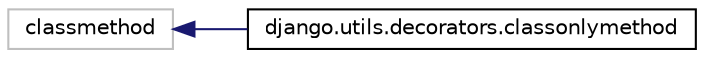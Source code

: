 digraph "Graphical Class Hierarchy"
{
 // LATEX_PDF_SIZE
  edge [fontname="Helvetica",fontsize="10",labelfontname="Helvetica",labelfontsize="10"];
  node [fontname="Helvetica",fontsize="10",shape=record];
  rankdir="LR";
  Node830 [label="classmethod",height=0.2,width=0.4,color="grey75", fillcolor="white", style="filled",tooltip=" "];
  Node830 -> Node0 [dir="back",color="midnightblue",fontsize="10",style="solid",fontname="Helvetica"];
  Node0 [label="django.utils.decorators.classonlymethod",height=0.2,width=0.4,color="black", fillcolor="white", style="filled",URL="$classdjango_1_1utils_1_1decorators_1_1classonlymethod.html",tooltip=" "];
}

